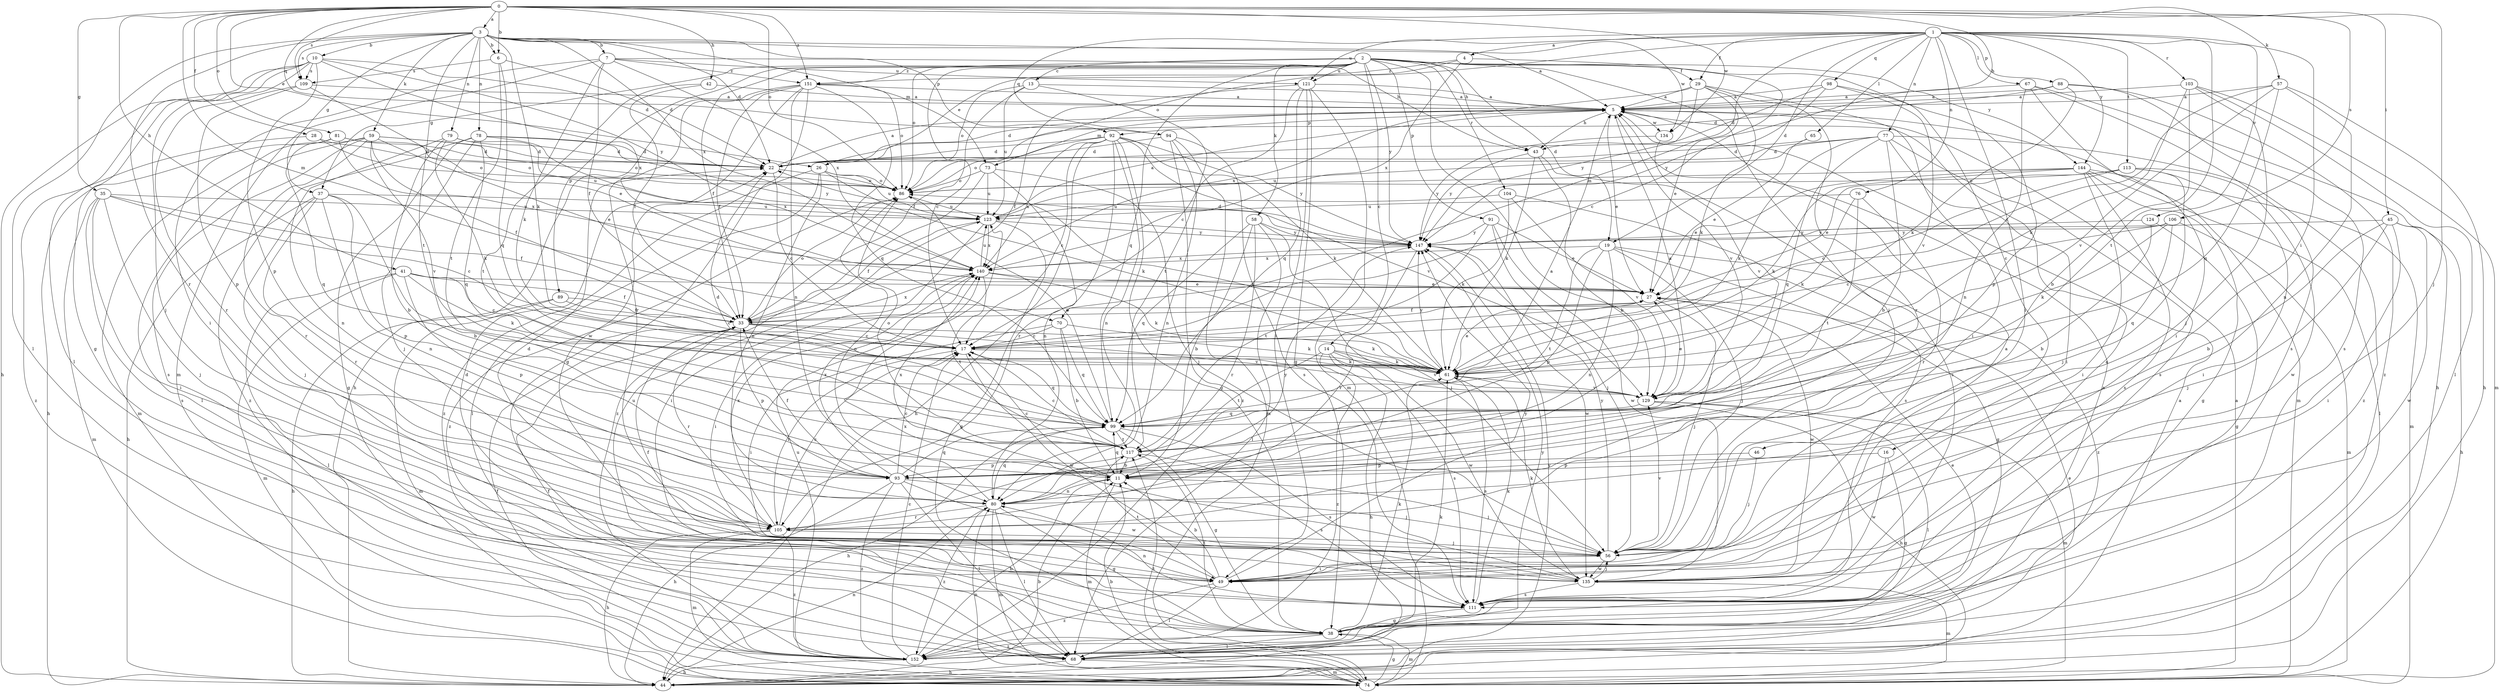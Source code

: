 strict digraph  {
0;
1;
2;
3;
4;
5;
6;
7;
10;
11;
13;
14;
16;
17;
19;
22;
26;
27;
28;
29;
33;
35;
37;
38;
41;
42;
43;
44;
45;
46;
49;
56;
57;
58;
59;
61;
65;
67;
68;
70;
73;
74;
76;
77;
78;
79;
80;
81;
86;
88;
89;
91;
92;
93;
94;
98;
99;
103;
104;
105;
106;
109;
111;
113;
117;
121;
123;
124;
129;
134;
135;
140;
144;
147;
151;
152;
0 -> 3  [label=a];
0 -> 6  [label=b];
0 -> 26  [label=e];
0 -> 28  [label=f];
0 -> 35  [label=g];
0 -> 41  [label=h];
0 -> 42  [label=h];
0 -> 43  [label=h];
0 -> 45  [label=i];
0 -> 56  [label=j];
0 -> 57  [label=k];
0 -> 70  [label=m];
0 -> 81  [label=o];
0 -> 86  [label=o];
0 -> 94  [label=q];
0 -> 106  [label=s];
0 -> 109  [label=s];
0 -> 134  [label=w];
0 -> 151  [label=z];
1 -> 4  [label=a];
1 -> 19  [label=d];
1 -> 29  [label=f];
1 -> 46  [label=i];
1 -> 49  [label=i];
1 -> 65  [label=l];
1 -> 67  [label=l];
1 -> 70  [label=m];
1 -> 76  [label=n];
1 -> 77  [label=n];
1 -> 86  [label=o];
1 -> 88  [label=p];
1 -> 94  [label=q];
1 -> 98  [label=q];
1 -> 103  [label=r];
1 -> 113  [label=t];
1 -> 117  [label=t];
1 -> 121  [label=u];
1 -> 124  [label=v];
1 -> 144  [label=y];
2 -> 13  [label=c];
2 -> 14  [label=c];
2 -> 16  [label=c];
2 -> 17  [label=c];
2 -> 19  [label=d];
2 -> 29  [label=f];
2 -> 33  [label=f];
2 -> 37  [label=g];
2 -> 43  [label=h];
2 -> 56  [label=j];
2 -> 58  [label=k];
2 -> 86  [label=o];
2 -> 89  [label=p];
2 -> 91  [label=p];
2 -> 99  [label=q];
2 -> 104  [label=r];
2 -> 121  [label=u];
2 -> 129  [label=v];
2 -> 144  [label=y];
2 -> 147  [label=y];
2 -> 151  [label=z];
3 -> 5  [label=a];
3 -> 6  [label=b];
3 -> 7  [label=b];
3 -> 10  [label=b];
3 -> 22  [label=d];
3 -> 37  [label=g];
3 -> 59  [label=k];
3 -> 61  [label=k];
3 -> 68  [label=l];
3 -> 73  [label=m];
3 -> 78  [label=n];
3 -> 79  [label=n];
3 -> 92  [label=p];
3 -> 105  [label=r];
3 -> 109  [label=s];
3 -> 117  [label=t];
3 -> 134  [label=w];
3 -> 140  [label=x];
4 -> 17  [label=c];
4 -> 26  [label=e];
4 -> 140  [label=x];
4 -> 151  [label=z];
5 -> 22  [label=d];
5 -> 27  [label=e];
5 -> 43  [label=h];
5 -> 73  [label=m];
5 -> 74  [label=m];
5 -> 92  [label=p];
5 -> 129  [label=v];
5 -> 134  [label=w];
6 -> 22  [label=d];
6 -> 99  [label=q];
6 -> 109  [label=s];
6 -> 117  [label=t];
7 -> 33  [label=f];
7 -> 43  [label=h];
7 -> 49  [label=i];
7 -> 61  [label=k];
7 -> 74  [label=m];
7 -> 121  [label=u];
7 -> 140  [label=x];
7 -> 151  [label=z];
10 -> 22  [label=d];
10 -> 38  [label=g];
10 -> 44  [label=h];
10 -> 56  [label=j];
10 -> 68  [label=l];
10 -> 93  [label=p];
10 -> 109  [label=s];
10 -> 140  [label=x];
10 -> 147  [label=y];
11 -> 17  [label=c];
11 -> 56  [label=j];
11 -> 74  [label=m];
11 -> 80  [label=n];
11 -> 99  [label=q];
11 -> 140  [label=x];
13 -> 5  [label=a];
13 -> 33  [label=f];
13 -> 86  [label=o];
13 -> 117  [label=t];
13 -> 123  [label=u];
14 -> 44  [label=h];
14 -> 61  [label=k];
14 -> 111  [label=s];
14 -> 117  [label=t];
14 -> 129  [label=v];
14 -> 135  [label=w];
14 -> 152  [label=z];
16 -> 38  [label=g];
16 -> 93  [label=p];
16 -> 135  [label=w];
17 -> 61  [label=k];
17 -> 99  [label=q];
17 -> 105  [label=r];
17 -> 135  [label=w];
19 -> 38  [label=g];
19 -> 56  [label=j];
19 -> 80  [label=n];
19 -> 93  [label=p];
19 -> 117  [label=t];
19 -> 140  [label=x];
19 -> 152  [label=z];
22 -> 5  [label=a];
22 -> 17  [label=c];
22 -> 86  [label=o];
26 -> 61  [label=k];
26 -> 68  [label=l];
26 -> 80  [label=n];
26 -> 86  [label=o];
26 -> 123  [label=u];
26 -> 152  [label=z];
27 -> 33  [label=f];
27 -> 56  [label=j];
27 -> 135  [label=w];
28 -> 22  [label=d];
28 -> 86  [label=o];
28 -> 152  [label=z];
29 -> 5  [label=a];
29 -> 27  [label=e];
29 -> 49  [label=i];
29 -> 61  [label=k];
29 -> 105  [label=r];
29 -> 140  [label=x];
29 -> 147  [label=y];
33 -> 17  [label=c];
33 -> 27  [label=e];
33 -> 61  [label=k];
33 -> 86  [label=o];
33 -> 93  [label=p];
33 -> 105  [label=r];
33 -> 129  [label=v];
33 -> 140  [label=x];
35 -> 17  [label=c];
35 -> 33  [label=f];
35 -> 49  [label=i];
35 -> 56  [label=j];
35 -> 74  [label=m];
35 -> 111  [label=s];
35 -> 123  [label=u];
37 -> 11  [label=b];
37 -> 44  [label=h];
37 -> 56  [label=j];
37 -> 80  [label=n];
37 -> 93  [label=p];
37 -> 105  [label=r];
37 -> 123  [label=u];
38 -> 27  [label=e];
38 -> 61  [label=k];
38 -> 68  [label=l];
38 -> 74  [label=m];
38 -> 117  [label=t];
38 -> 152  [label=z];
41 -> 17  [label=c];
41 -> 27  [label=e];
41 -> 33  [label=f];
41 -> 61  [label=k];
41 -> 68  [label=l];
41 -> 74  [label=m];
41 -> 93  [label=p];
42 -> 5  [label=a];
42 -> 33  [label=f];
42 -> 117  [label=t];
43 -> 11  [label=b];
43 -> 61  [label=k];
43 -> 111  [label=s];
43 -> 147  [label=y];
44 -> 5  [label=a];
44 -> 11  [label=b];
44 -> 80  [label=n];
44 -> 147  [label=y];
45 -> 11  [label=b];
45 -> 44  [label=h];
45 -> 49  [label=i];
45 -> 56  [label=j];
45 -> 135  [label=w];
45 -> 147  [label=y];
46 -> 56  [label=j];
46 -> 93  [label=p];
49 -> 11  [label=b];
49 -> 22  [label=d];
49 -> 68  [label=l];
49 -> 117  [label=t];
49 -> 123  [label=u];
49 -> 147  [label=y];
49 -> 152  [label=z];
56 -> 49  [label=i];
56 -> 129  [label=v];
56 -> 135  [label=w];
56 -> 147  [label=y];
57 -> 5  [label=a];
57 -> 17  [label=c];
57 -> 44  [label=h];
57 -> 80  [label=n];
57 -> 99  [label=q];
57 -> 129  [label=v];
58 -> 11  [label=b];
58 -> 56  [label=j];
58 -> 68  [label=l];
58 -> 99  [label=q];
58 -> 105  [label=r];
58 -> 147  [label=y];
59 -> 22  [label=d];
59 -> 27  [label=e];
59 -> 33  [label=f];
59 -> 68  [label=l];
59 -> 74  [label=m];
59 -> 86  [label=o];
59 -> 105  [label=r];
59 -> 111  [label=s];
59 -> 129  [label=v];
61 -> 27  [label=e];
61 -> 86  [label=o];
61 -> 111  [label=s];
61 -> 129  [label=v];
61 -> 147  [label=y];
65 -> 22  [label=d];
65 -> 27  [label=e];
67 -> 5  [label=a];
67 -> 44  [label=h];
67 -> 49  [label=i];
67 -> 80  [label=n];
67 -> 111  [label=s];
68 -> 5  [label=a];
68 -> 27  [label=e];
68 -> 33  [label=f];
68 -> 44  [label=h];
68 -> 74  [label=m];
70 -> 11  [label=b];
70 -> 17  [label=c];
70 -> 49  [label=i];
70 -> 61  [label=k];
70 -> 99  [label=q];
73 -> 56  [label=j];
73 -> 80  [label=n];
73 -> 86  [label=o];
73 -> 123  [label=u];
73 -> 152  [label=z];
74 -> 5  [label=a];
74 -> 11  [label=b];
74 -> 38  [label=g];
74 -> 80  [label=n];
74 -> 117  [label=t];
74 -> 123  [label=u];
76 -> 61  [label=k];
76 -> 105  [label=r];
76 -> 117  [label=t];
76 -> 123  [label=u];
77 -> 11  [label=b];
77 -> 22  [label=d];
77 -> 49  [label=i];
77 -> 61  [label=k];
77 -> 99  [label=q];
77 -> 111  [label=s];
77 -> 123  [label=u];
77 -> 152  [label=z];
78 -> 22  [label=d];
78 -> 38  [label=g];
78 -> 56  [label=j];
78 -> 99  [label=q];
78 -> 140  [label=x];
78 -> 147  [label=y];
78 -> 152  [label=z];
79 -> 11  [label=b];
79 -> 22  [label=d];
79 -> 61  [label=k];
79 -> 80  [label=n];
79 -> 123  [label=u];
80 -> 38  [label=g];
80 -> 68  [label=l];
80 -> 74  [label=m];
80 -> 86  [label=o];
80 -> 99  [label=q];
80 -> 105  [label=r];
80 -> 147  [label=y];
80 -> 152  [label=z];
81 -> 22  [label=d];
81 -> 44  [label=h];
81 -> 86  [label=o];
81 -> 99  [label=q];
81 -> 140  [label=x];
86 -> 123  [label=u];
86 -> 152  [label=z];
88 -> 5  [label=a];
88 -> 22  [label=d];
88 -> 61  [label=k];
88 -> 111  [label=s];
88 -> 152  [label=z];
89 -> 17  [label=c];
89 -> 33  [label=f];
89 -> 44  [label=h];
89 -> 74  [label=m];
91 -> 27  [label=e];
91 -> 56  [label=j];
91 -> 117  [label=t];
91 -> 135  [label=w];
91 -> 147  [label=y];
92 -> 17  [label=c];
92 -> 22  [label=d];
92 -> 38  [label=g];
92 -> 44  [label=h];
92 -> 61  [label=k];
92 -> 80  [label=n];
92 -> 86  [label=o];
92 -> 105  [label=r];
92 -> 129  [label=v];
92 -> 140  [label=x];
92 -> 147  [label=y];
93 -> 17  [label=c];
93 -> 33  [label=f];
93 -> 44  [label=h];
93 -> 56  [label=j];
93 -> 68  [label=l];
93 -> 99  [label=q];
93 -> 135  [label=w];
93 -> 140  [label=x];
93 -> 152  [label=z];
94 -> 22  [label=d];
94 -> 74  [label=m];
94 -> 80  [label=n];
94 -> 111  [label=s];
94 -> 152  [label=z];
98 -> 5  [label=a];
98 -> 22  [label=d];
98 -> 93  [label=p];
98 -> 129  [label=v];
98 -> 147  [label=y];
99 -> 5  [label=a];
99 -> 22  [label=d];
99 -> 38  [label=g];
99 -> 44  [label=h];
99 -> 86  [label=o];
99 -> 111  [label=s];
99 -> 117  [label=t];
103 -> 5  [label=a];
103 -> 11  [label=b];
103 -> 56  [label=j];
103 -> 61  [label=k];
103 -> 68  [label=l];
103 -> 74  [label=m];
104 -> 61  [label=k];
104 -> 111  [label=s];
104 -> 123  [label=u];
104 -> 129  [label=v];
105 -> 17  [label=c];
105 -> 22  [label=d];
105 -> 44  [label=h];
105 -> 56  [label=j];
105 -> 74  [label=m];
105 -> 140  [label=x];
105 -> 152  [label=z];
106 -> 17  [label=c];
106 -> 61  [label=k];
106 -> 74  [label=m];
106 -> 99  [label=q];
106 -> 147  [label=y];
109 -> 5  [label=a];
109 -> 27  [label=e];
109 -> 93  [label=p];
109 -> 105  [label=r];
111 -> 5  [label=a];
111 -> 38  [label=g];
111 -> 61  [label=k];
111 -> 80  [label=n];
113 -> 17  [label=c];
113 -> 27  [label=e];
113 -> 49  [label=i];
113 -> 56  [label=j];
113 -> 86  [label=o];
113 -> 135  [label=w];
117 -> 11  [label=b];
117 -> 17  [label=c];
117 -> 86  [label=o];
117 -> 93  [label=p];
117 -> 111  [label=s];
121 -> 5  [label=a];
121 -> 17  [label=c];
121 -> 33  [label=f];
121 -> 38  [label=g];
121 -> 49  [label=i];
121 -> 74  [label=m];
121 -> 99  [label=q];
123 -> 5  [label=a];
123 -> 33  [label=f];
123 -> 38  [label=g];
123 -> 49  [label=i];
123 -> 140  [label=x];
123 -> 147  [label=y];
124 -> 11  [label=b];
124 -> 38  [label=g];
124 -> 147  [label=y];
129 -> 5  [label=a];
129 -> 27  [label=e];
129 -> 44  [label=h];
129 -> 68  [label=l];
129 -> 74  [label=m];
129 -> 99  [label=q];
134 -> 129  [label=v];
134 -> 147  [label=y];
135 -> 5  [label=a];
135 -> 33  [label=f];
135 -> 56  [label=j];
135 -> 61  [label=k];
135 -> 74  [label=m];
135 -> 111  [label=s];
135 -> 140  [label=x];
140 -> 27  [label=e];
140 -> 49  [label=i];
140 -> 61  [label=k];
140 -> 117  [label=t];
140 -> 123  [label=u];
144 -> 27  [label=e];
144 -> 38  [label=g];
144 -> 49  [label=i];
144 -> 61  [label=k];
144 -> 68  [label=l];
144 -> 74  [label=m];
144 -> 86  [label=o];
144 -> 111  [label=s];
147 -> 22  [label=d];
147 -> 105  [label=r];
147 -> 135  [label=w];
147 -> 140  [label=x];
151 -> 5  [label=a];
151 -> 33  [label=f];
151 -> 38  [label=g];
151 -> 44  [label=h];
151 -> 80  [label=n];
151 -> 86  [label=o];
151 -> 99  [label=q];
151 -> 105  [label=r];
151 -> 135  [label=w];
152 -> 11  [label=b];
152 -> 17  [label=c];
152 -> 33  [label=f];
152 -> 44  [label=h];
152 -> 61  [label=k];
152 -> 147  [label=y];
}
